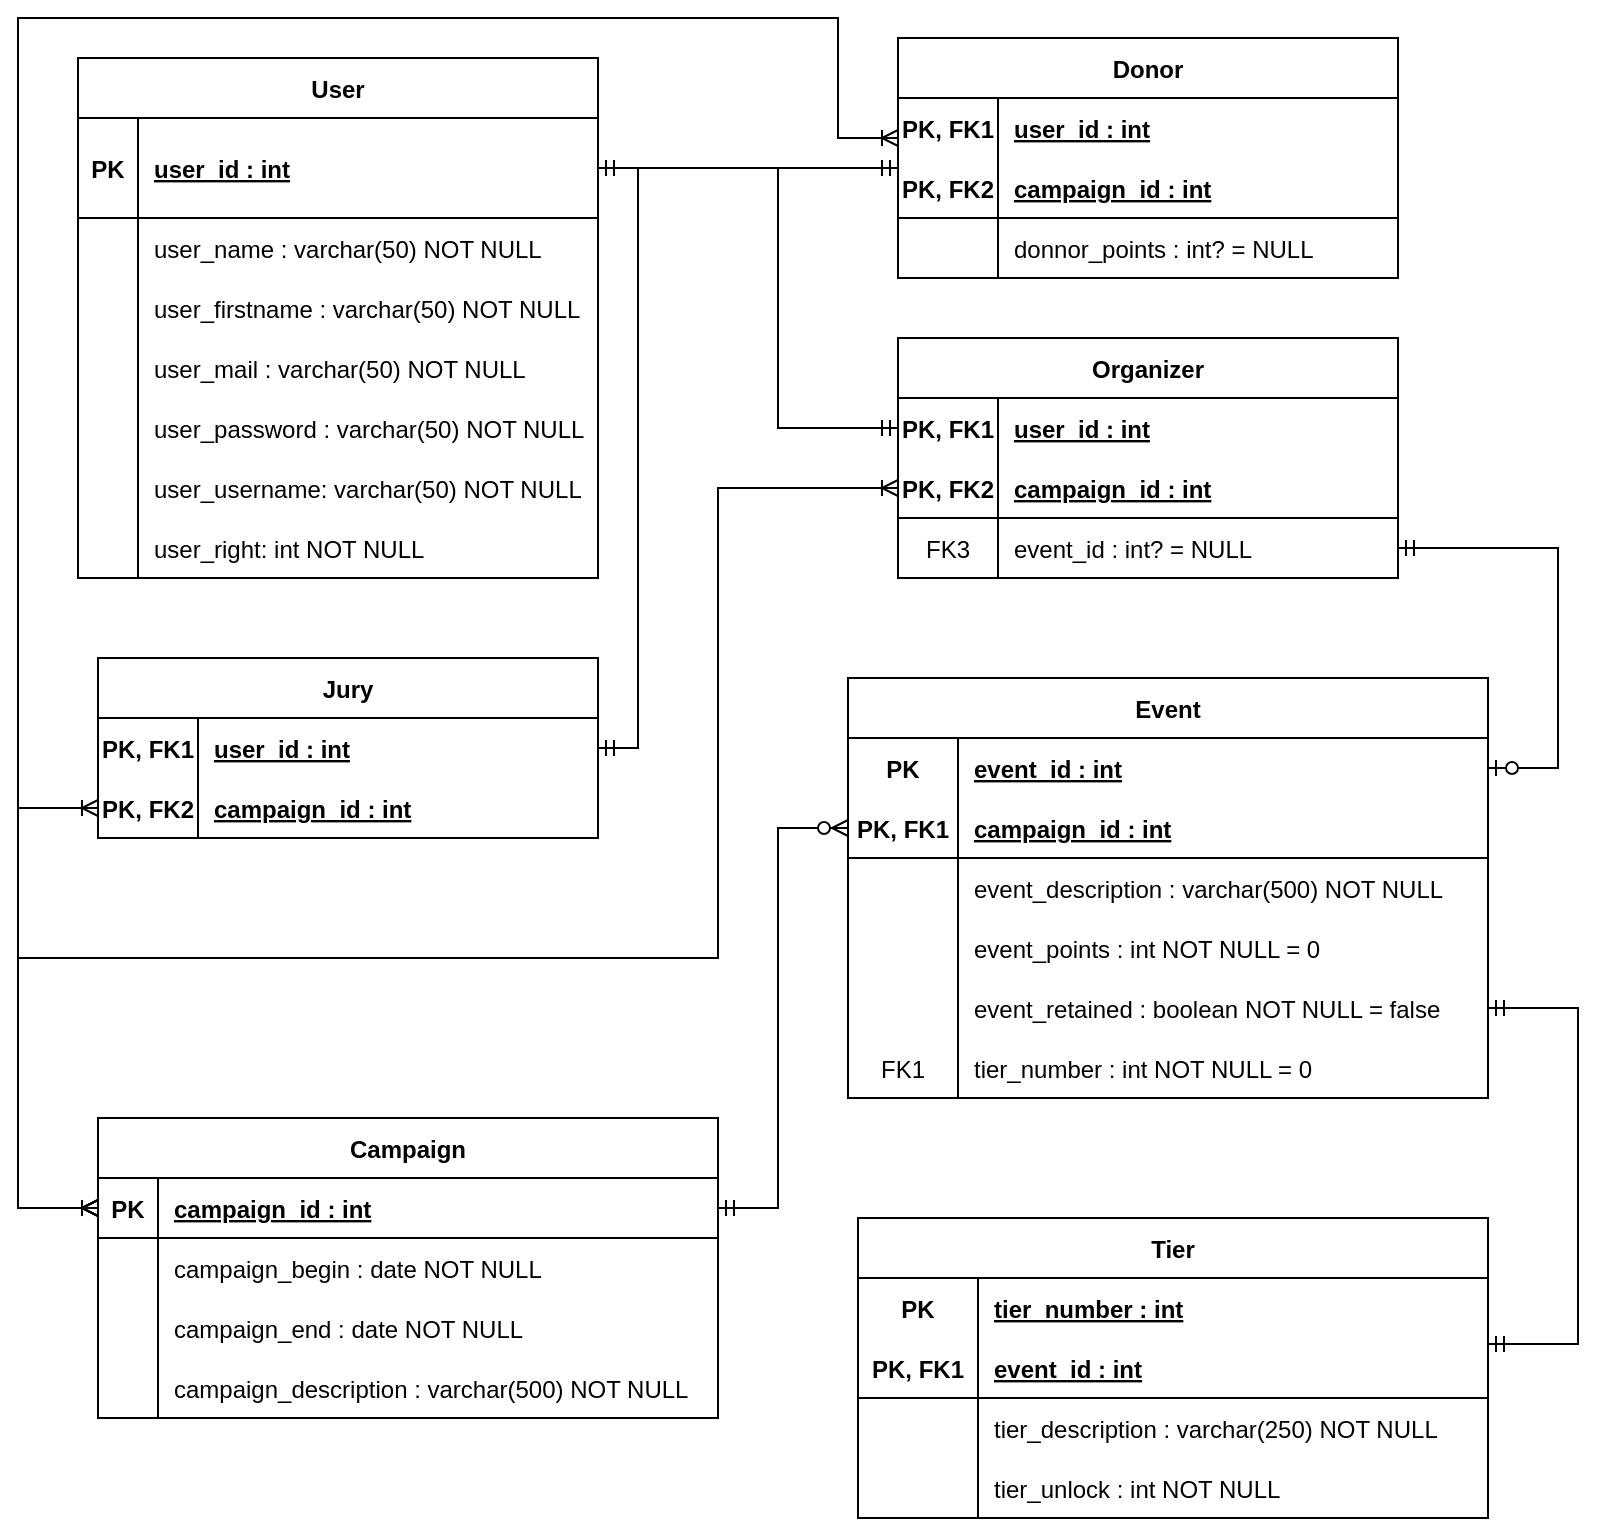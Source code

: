 <mxfile version="16.2.4" type="device"><diagram id="R2lEEEUBdFMjLlhIrx00" name="Page-1"><mxGraphModel dx="1422" dy="762" grid="1" gridSize="10" guides="1" tooltips="1" connect="1" arrows="1" fold="1" page="1" pageScale="1" pageWidth="850" pageHeight="1100" math="0" shadow="0" extFonts="Permanent Marker^https://fonts.googleapis.com/css?family=Permanent+Marker"><root><mxCell id="0"/><mxCell id="1" parent="0"/><mxCell id="C-vyLk0tnHw3VtMMgP7b-13" value="Organizer" style="shape=table;startSize=30;container=1;collapsible=1;childLayout=tableLayout;fixedRows=1;rowLines=0;fontStyle=1;align=center;resizeLast=1;" parent="1" vertex="1"><mxGeometry x="470" y="180" width="250" height="120" as="geometry"/></mxCell><mxCell id="ETSUpOqCoJ2yR5dbF0I--22" value="" style="shape=tableRow;horizontal=0;startSize=0;swimlaneHead=0;swimlaneBody=0;fillColor=none;collapsible=0;dropTarget=0;points=[[0,0.5],[1,0.5]];portConstraint=eastwest;top=0;left=0;right=0;bottom=0;" parent="C-vyLk0tnHw3VtMMgP7b-13" vertex="1"><mxGeometry y="30" width="250" height="30" as="geometry"/></mxCell><mxCell id="ETSUpOqCoJ2yR5dbF0I--23" value="PK, FK1" style="shape=partialRectangle;connectable=0;fillColor=none;top=0;left=0;bottom=0;right=0;fontStyle=1;overflow=hidden;" parent="ETSUpOqCoJ2yR5dbF0I--22" vertex="1"><mxGeometry width="50" height="30" as="geometry"><mxRectangle width="50" height="30" as="alternateBounds"/></mxGeometry></mxCell><mxCell id="ETSUpOqCoJ2yR5dbF0I--24" value="user_id : int" style="shape=partialRectangle;connectable=0;fillColor=none;top=0;left=0;bottom=0;right=0;align=left;spacingLeft=6;fontStyle=5;overflow=hidden;" parent="ETSUpOqCoJ2yR5dbF0I--22" vertex="1"><mxGeometry x="50" width="200" height="30" as="geometry"><mxRectangle width="200" height="30" as="alternateBounds"/></mxGeometry></mxCell><mxCell id="ETSUpOqCoJ2yR5dbF0I--25" value="" style="shape=tableRow;horizontal=0;startSize=0;swimlaneHead=0;swimlaneBody=0;fillColor=none;collapsible=0;dropTarget=0;points=[[0,0.5],[1,0.5]];portConstraint=eastwest;top=0;left=0;right=0;bottom=1;" parent="C-vyLk0tnHw3VtMMgP7b-13" vertex="1"><mxGeometry y="60" width="250" height="30" as="geometry"/></mxCell><mxCell id="ETSUpOqCoJ2yR5dbF0I--26" value="PK, FK2" style="shape=partialRectangle;connectable=0;fillColor=none;top=0;left=0;bottom=0;right=0;fontStyle=1;overflow=hidden;" parent="ETSUpOqCoJ2yR5dbF0I--25" vertex="1"><mxGeometry width="50" height="30" as="geometry"><mxRectangle width="50" height="30" as="alternateBounds"/></mxGeometry></mxCell><mxCell id="ETSUpOqCoJ2yR5dbF0I--27" value="campaign_id : int" style="shape=partialRectangle;connectable=0;fillColor=none;top=0;left=0;bottom=0;right=0;align=left;spacingLeft=6;fontStyle=5;overflow=hidden;" parent="ETSUpOqCoJ2yR5dbF0I--25" vertex="1"><mxGeometry x="50" width="200" height="30" as="geometry"><mxRectangle width="200" height="30" as="alternateBounds"/></mxGeometry></mxCell><mxCell id="C-vyLk0tnHw3VtMMgP7b-17" value="" style="shape=partialRectangle;collapsible=0;dropTarget=0;pointerEvents=0;fillColor=none;points=[[0,0.5],[1,0.5]];portConstraint=eastwest;top=0;left=0;right=0;bottom=0;" parent="C-vyLk0tnHw3VtMMgP7b-13" vertex="1"><mxGeometry y="90" width="250" height="30" as="geometry"/></mxCell><mxCell id="C-vyLk0tnHw3VtMMgP7b-18" value="FK3" style="shape=partialRectangle;overflow=hidden;connectable=0;fillColor=none;top=0;left=0;bottom=0;right=0;" parent="C-vyLk0tnHw3VtMMgP7b-17" vertex="1"><mxGeometry width="50" height="30" as="geometry"><mxRectangle width="50" height="30" as="alternateBounds"/></mxGeometry></mxCell><mxCell id="C-vyLk0tnHw3VtMMgP7b-19" value="event_id : int? = NULL" style="shape=partialRectangle;overflow=hidden;connectable=0;fillColor=none;top=0;left=0;bottom=0;right=0;align=left;spacingLeft=6;" parent="C-vyLk0tnHw3VtMMgP7b-17" vertex="1"><mxGeometry x="50" width="200" height="30" as="geometry"><mxRectangle width="200" height="30" as="alternateBounds"/></mxGeometry></mxCell><mxCell id="C-vyLk0tnHw3VtMMgP7b-23" value="User" style="shape=table;startSize=30;container=1;collapsible=1;childLayout=tableLayout;fixedRows=1;rowLines=0;fontStyle=1;align=center;resizeLast=1;" parent="1" vertex="1"><mxGeometry x="60" y="40" width="260" height="260" as="geometry"/></mxCell><mxCell id="C-vyLk0tnHw3VtMMgP7b-24" value="" style="shape=partialRectangle;collapsible=0;dropTarget=0;pointerEvents=0;fillColor=none;points=[[0,0.5],[1,0.5]];portConstraint=eastwest;top=0;left=0;right=0;bottom=1;" parent="C-vyLk0tnHw3VtMMgP7b-23" vertex="1"><mxGeometry y="30" width="260" height="50" as="geometry"/></mxCell><mxCell id="C-vyLk0tnHw3VtMMgP7b-25" value="PK" style="shape=partialRectangle;overflow=hidden;connectable=0;fillColor=none;top=0;left=0;bottom=0;right=0;fontStyle=1;" parent="C-vyLk0tnHw3VtMMgP7b-24" vertex="1"><mxGeometry width="30" height="50" as="geometry"><mxRectangle width="30" height="50" as="alternateBounds"/></mxGeometry></mxCell><mxCell id="C-vyLk0tnHw3VtMMgP7b-26" value="user_id : int" style="shape=partialRectangle;overflow=hidden;connectable=0;fillColor=none;top=0;left=0;bottom=0;right=0;align=left;spacingLeft=6;fontStyle=5;" parent="C-vyLk0tnHw3VtMMgP7b-24" vertex="1"><mxGeometry x="30" width="230" height="50" as="geometry"><mxRectangle width="230" height="50" as="alternateBounds"/></mxGeometry></mxCell><mxCell id="C-vyLk0tnHw3VtMMgP7b-27" value="" style="shape=partialRectangle;collapsible=0;dropTarget=0;pointerEvents=0;fillColor=none;points=[[0,0.5],[1,0.5]];portConstraint=eastwest;top=0;left=0;right=0;bottom=0;" parent="C-vyLk0tnHw3VtMMgP7b-23" vertex="1"><mxGeometry y="80" width="260" height="30" as="geometry"/></mxCell><mxCell id="C-vyLk0tnHw3VtMMgP7b-28" value="" style="shape=partialRectangle;overflow=hidden;connectable=0;fillColor=none;top=0;left=0;bottom=0;right=0;" parent="C-vyLk0tnHw3VtMMgP7b-27" vertex="1"><mxGeometry width="30" height="30" as="geometry"><mxRectangle width="30" height="30" as="alternateBounds"/></mxGeometry></mxCell><mxCell id="C-vyLk0tnHw3VtMMgP7b-29" value="user_name : varchar(50) NOT NULL" style="shape=partialRectangle;overflow=hidden;connectable=0;fillColor=none;top=0;left=0;bottom=0;right=0;align=left;spacingLeft=6;" parent="C-vyLk0tnHw3VtMMgP7b-27" vertex="1"><mxGeometry x="30" width="230" height="30" as="geometry"><mxRectangle width="230" height="30" as="alternateBounds"/></mxGeometry></mxCell><mxCell id="c4lPWTZuZDiCroG7MYzC-3" value="" style="shape=partialRectangle;collapsible=0;dropTarget=0;pointerEvents=0;fillColor=none;points=[[0,0.5],[1,0.5]];portConstraint=eastwest;top=0;left=0;right=0;bottom=0;" parent="C-vyLk0tnHw3VtMMgP7b-23" vertex="1"><mxGeometry y="110" width="260" height="30" as="geometry"/></mxCell><mxCell id="c4lPWTZuZDiCroG7MYzC-4" value="" style="shape=partialRectangle;overflow=hidden;connectable=0;fillColor=none;top=0;left=0;bottom=0;right=0;" parent="c4lPWTZuZDiCroG7MYzC-3" vertex="1"><mxGeometry width="30" height="30" as="geometry"><mxRectangle width="30" height="30" as="alternateBounds"/></mxGeometry></mxCell><mxCell id="c4lPWTZuZDiCroG7MYzC-5" value="user_firstname : varchar(50) NOT NULL" style="shape=partialRectangle;overflow=hidden;connectable=0;fillColor=none;top=0;left=0;bottom=0;right=0;align=left;spacingLeft=6;" parent="c4lPWTZuZDiCroG7MYzC-3" vertex="1"><mxGeometry x="30" width="230" height="30" as="geometry"><mxRectangle width="230" height="30" as="alternateBounds"/></mxGeometry></mxCell><mxCell id="c4lPWTZuZDiCroG7MYzC-6" value="" style="shape=partialRectangle;collapsible=0;dropTarget=0;pointerEvents=0;fillColor=none;points=[[0,0.5],[1,0.5]];portConstraint=eastwest;top=0;left=0;right=0;bottom=0;" parent="C-vyLk0tnHw3VtMMgP7b-23" vertex="1"><mxGeometry y="140" width="260" height="30" as="geometry"/></mxCell><mxCell id="c4lPWTZuZDiCroG7MYzC-7" value="" style="shape=partialRectangle;overflow=hidden;connectable=0;fillColor=none;top=0;left=0;bottom=0;right=0;" parent="c4lPWTZuZDiCroG7MYzC-6" vertex="1"><mxGeometry width="30" height="30" as="geometry"><mxRectangle width="30" height="30" as="alternateBounds"/></mxGeometry></mxCell><mxCell id="c4lPWTZuZDiCroG7MYzC-8" value="user_mail : varchar(50) NOT NULL" style="shape=partialRectangle;overflow=hidden;connectable=0;fillColor=none;top=0;left=0;bottom=0;right=0;align=left;spacingLeft=6;" parent="c4lPWTZuZDiCroG7MYzC-6" vertex="1"><mxGeometry x="30" width="230" height="30" as="geometry"><mxRectangle width="230" height="30" as="alternateBounds"/></mxGeometry></mxCell><mxCell id="c4lPWTZuZDiCroG7MYzC-9" value="" style="shape=partialRectangle;collapsible=0;dropTarget=0;pointerEvents=0;fillColor=none;points=[[0,0.5],[1,0.5]];portConstraint=eastwest;top=0;left=0;right=0;bottom=0;" parent="C-vyLk0tnHw3VtMMgP7b-23" vertex="1"><mxGeometry y="170" width="260" height="30" as="geometry"/></mxCell><mxCell id="c4lPWTZuZDiCroG7MYzC-10" value="" style="shape=partialRectangle;overflow=hidden;connectable=0;fillColor=none;top=0;left=0;bottom=0;right=0;" parent="c4lPWTZuZDiCroG7MYzC-9" vertex="1"><mxGeometry width="30" height="30" as="geometry"><mxRectangle width="30" height="30" as="alternateBounds"/></mxGeometry></mxCell><mxCell id="c4lPWTZuZDiCroG7MYzC-11" value="user_password : varchar(50) NOT NULL" style="shape=partialRectangle;overflow=hidden;connectable=0;fillColor=none;top=0;left=0;bottom=0;right=0;align=left;spacingLeft=6;" parent="c4lPWTZuZDiCroG7MYzC-9" vertex="1"><mxGeometry x="30" width="230" height="30" as="geometry"><mxRectangle width="230" height="30" as="alternateBounds"/></mxGeometry></mxCell><mxCell id="VeckU8KcrGD2ycn16cfy-1" value="" style="shape=partialRectangle;collapsible=0;dropTarget=0;pointerEvents=0;fillColor=none;points=[[0,0.5],[1,0.5]];portConstraint=eastwest;top=0;left=0;right=0;bottom=0;" vertex="1" parent="C-vyLk0tnHw3VtMMgP7b-23"><mxGeometry y="200" width="260" height="30" as="geometry"/></mxCell><mxCell id="VeckU8KcrGD2ycn16cfy-2" value="" style="shape=partialRectangle;overflow=hidden;connectable=0;fillColor=none;top=0;left=0;bottom=0;right=0;" vertex="1" parent="VeckU8KcrGD2ycn16cfy-1"><mxGeometry width="30" height="30" as="geometry"><mxRectangle width="30" height="30" as="alternateBounds"/></mxGeometry></mxCell><mxCell id="VeckU8KcrGD2ycn16cfy-3" value="user_username: varchar(50) NOT NULL" style="shape=partialRectangle;overflow=hidden;connectable=0;fillColor=none;top=0;left=0;bottom=0;right=0;align=left;spacingLeft=6;" vertex="1" parent="VeckU8KcrGD2ycn16cfy-1"><mxGeometry x="30" width="230" height="30" as="geometry"><mxRectangle width="230" height="30" as="alternateBounds"/></mxGeometry></mxCell><mxCell id="VeckU8KcrGD2ycn16cfy-4" value="" style="shape=partialRectangle;collapsible=0;dropTarget=0;pointerEvents=0;fillColor=none;points=[[0,0.5],[1,0.5]];portConstraint=eastwest;top=0;left=0;right=0;bottom=0;" vertex="1" parent="C-vyLk0tnHw3VtMMgP7b-23"><mxGeometry y="230" width="260" height="30" as="geometry"/></mxCell><mxCell id="VeckU8KcrGD2ycn16cfy-5" value="" style="shape=partialRectangle;overflow=hidden;connectable=0;fillColor=none;top=0;left=0;bottom=0;right=0;" vertex="1" parent="VeckU8KcrGD2ycn16cfy-4"><mxGeometry width="30" height="30" as="geometry"><mxRectangle width="30" height="30" as="alternateBounds"/></mxGeometry></mxCell><mxCell id="VeckU8KcrGD2ycn16cfy-6" value="user_right: int NOT NULL" style="shape=partialRectangle;overflow=hidden;connectable=0;fillColor=none;top=0;left=0;bottom=0;right=0;align=left;spacingLeft=6;" vertex="1" parent="VeckU8KcrGD2ycn16cfy-4"><mxGeometry x="30" width="230" height="30" as="geometry"><mxRectangle width="230" height="30" as="alternateBounds"/></mxGeometry></mxCell><mxCell id="c4lPWTZuZDiCroG7MYzC-22" value="" style="edgeStyle=orthogonalEdgeStyle;fontSize=12;html=1;endArrow=ERmandOne;startArrow=ERmandOne;rounded=0;exitX=1;exitY=0.5;exitDx=0;exitDy=0;" parent="1" source="C-vyLk0tnHw3VtMMgP7b-24" target="ETSUpOqCoJ2yR5dbF0I--22" edge="1"><mxGeometry width="100" height="100" relative="1" as="geometry"><mxPoint x="360" y="95" as="sourcePoint"/><mxPoint x="470" y="285" as="targetPoint"/><Array as="points"><mxPoint x="410" y="95"/><mxPoint x="410" y="225"/></Array></mxGeometry></mxCell><mxCell id="c4lPWTZuZDiCroG7MYzC-37" value="" style="edgeStyle=orthogonalEdgeStyle;fontSize=12;html=1;endArrow=ERzeroToOne;startArrow=ERmandOne;rounded=0;entryX=1;entryY=0.5;entryDx=0;entryDy=0;exitX=1;exitY=0.5;exitDx=0;exitDy=0;" parent="1" source="C-vyLk0tnHw3VtMMgP7b-17" target="c4lPWTZuZDiCroG7MYzC-169" edge="1"><mxGeometry width="100" height="100" relative="1" as="geometry"><mxPoint x="720" y="260" as="sourcePoint"/><mxPoint x="765" y="435" as="targetPoint"/><Array as="points"><mxPoint x="800" y="285"/><mxPoint x="800" y="395"/></Array></mxGeometry></mxCell><mxCell id="c4lPWTZuZDiCroG7MYzC-38" value="Jury" style="shape=table;startSize=30;container=1;collapsible=1;childLayout=tableLayout;fixedRows=1;rowLines=0;fontStyle=1;align=center;resizeLast=1;" parent="1" vertex="1"><mxGeometry x="70" y="340" width="250" height="90" as="geometry"/></mxCell><mxCell id="ETSUpOqCoJ2yR5dbF0I--2" value="" style="shape=tableRow;horizontal=0;startSize=0;swimlaneHead=0;swimlaneBody=0;fillColor=none;collapsible=0;dropTarget=0;points=[[0,0.5],[1,0.5]];portConstraint=eastwest;top=0;left=0;right=0;bottom=0;" parent="c4lPWTZuZDiCroG7MYzC-38" vertex="1"><mxGeometry y="30" width="250" height="30" as="geometry"/></mxCell><mxCell id="ETSUpOqCoJ2yR5dbF0I--3" value="PK, FK1" style="shape=partialRectangle;connectable=0;fillColor=none;top=0;left=0;bottom=0;right=0;fontStyle=1;overflow=hidden;" parent="ETSUpOqCoJ2yR5dbF0I--2" vertex="1"><mxGeometry width="50" height="30" as="geometry"><mxRectangle width="50" height="30" as="alternateBounds"/></mxGeometry></mxCell><mxCell id="ETSUpOqCoJ2yR5dbF0I--4" value="user_id : int" style="shape=partialRectangle;connectable=0;fillColor=none;top=0;left=0;bottom=0;right=0;align=left;spacingLeft=6;fontStyle=5;overflow=hidden;" parent="ETSUpOqCoJ2yR5dbF0I--2" vertex="1"><mxGeometry x="50" width="200" height="30" as="geometry"><mxRectangle width="200" height="30" as="alternateBounds"/></mxGeometry></mxCell><mxCell id="ETSUpOqCoJ2yR5dbF0I--5" value="" style="shape=tableRow;horizontal=0;startSize=0;swimlaneHead=0;swimlaneBody=0;fillColor=none;collapsible=0;dropTarget=0;points=[[0,0.5],[1,0.5]];portConstraint=eastwest;top=0;left=0;right=0;bottom=1;" parent="c4lPWTZuZDiCroG7MYzC-38" vertex="1"><mxGeometry y="60" width="250" height="30" as="geometry"/></mxCell><mxCell id="ETSUpOqCoJ2yR5dbF0I--6" value="PK, FK2" style="shape=partialRectangle;connectable=0;fillColor=none;top=0;left=0;bottom=0;right=0;fontStyle=1;overflow=hidden;" parent="ETSUpOqCoJ2yR5dbF0I--5" vertex="1"><mxGeometry width="50" height="30" as="geometry"><mxRectangle width="50" height="30" as="alternateBounds"/></mxGeometry></mxCell><mxCell id="ETSUpOqCoJ2yR5dbF0I--7" value="campaign_id : int" style="shape=partialRectangle;connectable=0;fillColor=none;top=0;left=0;bottom=0;right=0;align=left;spacingLeft=6;fontStyle=5;overflow=hidden;" parent="ETSUpOqCoJ2yR5dbF0I--5" vertex="1"><mxGeometry x="50" width="200" height="30" as="geometry"><mxRectangle width="200" height="30" as="alternateBounds"/></mxGeometry></mxCell><mxCell id="c4lPWTZuZDiCroG7MYzC-45" value="" style="edgeStyle=orthogonalEdgeStyle;fontSize=12;html=1;endArrow=ERmandOne;startArrow=ERmandOne;rounded=0;entryX=1;entryY=0.5;entryDx=0;entryDy=0;exitX=1;exitY=0.5;exitDx=0;exitDy=0;" parent="1" source="ETSUpOqCoJ2yR5dbF0I--2" target="C-vyLk0tnHw3VtMMgP7b-24" edge="1"><mxGeometry width="100" height="100" relative="1" as="geometry"><mxPoint x="320" y="445" as="sourcePoint"/><mxPoint x="340" y="140" as="targetPoint"/><Array as="points"><mxPoint x="340" y="385"/><mxPoint x="340" y="95"/></Array></mxGeometry></mxCell><mxCell id="c4lPWTZuZDiCroG7MYzC-46" value="Campaign" style="shape=table;startSize=30;container=1;collapsible=1;childLayout=tableLayout;fixedRows=1;rowLines=0;fontStyle=1;align=center;resizeLast=1;" parent="1" vertex="1"><mxGeometry x="70" y="570" width="310" height="150" as="geometry"/></mxCell><mxCell id="c4lPWTZuZDiCroG7MYzC-47" value="" style="shape=partialRectangle;collapsible=0;dropTarget=0;pointerEvents=0;fillColor=none;top=0;left=0;bottom=1;right=0;points=[[0,0.5],[1,0.5]];portConstraint=eastwest;" parent="c4lPWTZuZDiCroG7MYzC-46" vertex="1"><mxGeometry y="30" width="310" height="30" as="geometry"/></mxCell><mxCell id="c4lPWTZuZDiCroG7MYzC-48" value="PK" style="shape=partialRectangle;connectable=0;fillColor=none;top=0;left=0;bottom=0;right=0;fontStyle=1;overflow=hidden;" parent="c4lPWTZuZDiCroG7MYzC-47" vertex="1"><mxGeometry width="30" height="30" as="geometry"><mxRectangle width="30" height="30" as="alternateBounds"/></mxGeometry></mxCell><mxCell id="c4lPWTZuZDiCroG7MYzC-49" value="campaign_id : int" style="shape=partialRectangle;connectable=0;fillColor=none;top=0;left=0;bottom=0;right=0;align=left;spacingLeft=6;fontStyle=5;overflow=hidden;" parent="c4lPWTZuZDiCroG7MYzC-47" vertex="1"><mxGeometry x="30" width="280" height="30" as="geometry"><mxRectangle width="280" height="30" as="alternateBounds"/></mxGeometry></mxCell><mxCell id="c4lPWTZuZDiCroG7MYzC-50" value="" style="shape=partialRectangle;collapsible=0;dropTarget=0;pointerEvents=0;fillColor=none;top=0;left=0;bottom=0;right=0;points=[[0,0.5],[1,0.5]];portConstraint=eastwest;" parent="c4lPWTZuZDiCroG7MYzC-46" vertex="1"><mxGeometry y="60" width="310" height="30" as="geometry"/></mxCell><mxCell id="c4lPWTZuZDiCroG7MYzC-51" value="" style="shape=partialRectangle;connectable=0;fillColor=none;top=0;left=0;bottom=0;right=0;editable=1;overflow=hidden;" parent="c4lPWTZuZDiCroG7MYzC-50" vertex="1"><mxGeometry width="30" height="30" as="geometry"><mxRectangle width="30" height="30" as="alternateBounds"/></mxGeometry></mxCell><mxCell id="c4lPWTZuZDiCroG7MYzC-52" value="campaign_begin : date NOT NULL" style="shape=partialRectangle;connectable=0;fillColor=none;top=0;left=0;bottom=0;right=0;align=left;spacingLeft=6;overflow=hidden;" parent="c4lPWTZuZDiCroG7MYzC-50" vertex="1"><mxGeometry x="30" width="280" height="30" as="geometry"><mxRectangle width="280" height="30" as="alternateBounds"/></mxGeometry></mxCell><mxCell id="c4lPWTZuZDiCroG7MYzC-53" value="" style="shape=partialRectangle;collapsible=0;dropTarget=0;pointerEvents=0;fillColor=none;top=0;left=0;bottom=0;right=0;points=[[0,0.5],[1,0.5]];portConstraint=eastwest;" parent="c4lPWTZuZDiCroG7MYzC-46" vertex="1"><mxGeometry y="90" width="310" height="30" as="geometry"/></mxCell><mxCell id="c4lPWTZuZDiCroG7MYzC-54" value="" style="shape=partialRectangle;connectable=0;fillColor=none;top=0;left=0;bottom=0;right=0;editable=1;overflow=hidden;" parent="c4lPWTZuZDiCroG7MYzC-53" vertex="1"><mxGeometry width="30" height="30" as="geometry"><mxRectangle width="30" height="30" as="alternateBounds"/></mxGeometry></mxCell><mxCell id="c4lPWTZuZDiCroG7MYzC-55" value="campaign_end : date NOT NULL" style="shape=partialRectangle;connectable=0;fillColor=none;top=0;left=0;bottom=0;right=0;align=left;spacingLeft=6;overflow=hidden;" parent="c4lPWTZuZDiCroG7MYzC-53" vertex="1"><mxGeometry x="30" width="280" height="30" as="geometry"><mxRectangle width="280" height="30" as="alternateBounds"/></mxGeometry></mxCell><mxCell id="VeckU8KcrGD2ycn16cfy-7" value="" style="shape=partialRectangle;collapsible=0;dropTarget=0;pointerEvents=0;fillColor=none;top=0;left=0;bottom=0;right=0;points=[[0,0.5],[1,0.5]];portConstraint=eastwest;" vertex="1" parent="c4lPWTZuZDiCroG7MYzC-46"><mxGeometry y="120" width="310" height="30" as="geometry"/></mxCell><mxCell id="VeckU8KcrGD2ycn16cfy-8" value="" style="shape=partialRectangle;connectable=0;fillColor=none;top=0;left=0;bottom=0;right=0;editable=1;overflow=hidden;" vertex="1" parent="VeckU8KcrGD2ycn16cfy-7"><mxGeometry width="30" height="30" as="geometry"><mxRectangle width="30" height="30" as="alternateBounds"/></mxGeometry></mxCell><mxCell id="VeckU8KcrGD2ycn16cfy-9" value="campaign_description : varchar(500) NOT NULL" style="shape=partialRectangle;connectable=0;fillColor=none;top=0;left=0;bottom=0;right=0;align=left;spacingLeft=6;overflow=hidden;" vertex="1" parent="VeckU8KcrGD2ycn16cfy-7"><mxGeometry x="30" width="280" height="30" as="geometry"><mxRectangle width="280" height="30" as="alternateBounds"/></mxGeometry></mxCell><mxCell id="c4lPWTZuZDiCroG7MYzC-61" value="" style="edgeStyle=orthogonalEdgeStyle;fontSize=12;html=1;endArrow=ERoneToMany;startArrow=ERoneToMany;rounded=0;entryX=0;entryY=0.5;entryDx=0;entryDy=0;exitX=0;exitY=0.5;exitDx=0;exitDy=0;" parent="1" target="ETSUpOqCoJ2yR5dbF0I--5" edge="1" source="c4lPWTZuZDiCroG7MYzC-47"><mxGeometry width="100" height="100" relative="1" as="geometry"><mxPoint x="70" y="610" as="sourcePoint"/><mxPoint x="70" y="445" as="targetPoint"/><Array as="points"><mxPoint x="30" y="615"/><mxPoint x="30" y="415"/></Array></mxGeometry></mxCell><mxCell id="c4lPWTZuZDiCroG7MYzC-62" value="Donor" style="shape=table;startSize=30;container=1;collapsible=1;childLayout=tableLayout;fixedRows=1;rowLines=0;fontStyle=1;align=center;resizeLast=1;" parent="1" vertex="1"><mxGeometry x="470" y="30" width="250" height="120" as="geometry"/></mxCell><mxCell id="8Im2f9HhfKlhfus6qhoM-2" value="" style="shape=tableRow;horizontal=0;startSize=0;swimlaneHead=0;swimlaneBody=0;fillColor=none;collapsible=0;dropTarget=0;points=[[0,0.5],[1,0.5]];portConstraint=eastwest;top=0;left=0;right=0;bottom=0;" parent="c4lPWTZuZDiCroG7MYzC-62" vertex="1"><mxGeometry y="30" width="250" height="30" as="geometry"/></mxCell><mxCell id="8Im2f9HhfKlhfus6qhoM-3" value="PK, FK1" style="shape=partialRectangle;connectable=0;fillColor=none;top=0;left=0;bottom=0;right=0;fontStyle=1;overflow=hidden;" parent="8Im2f9HhfKlhfus6qhoM-2" vertex="1"><mxGeometry width="50" height="30" as="geometry"><mxRectangle width="50" height="30" as="alternateBounds"/></mxGeometry></mxCell><mxCell id="8Im2f9HhfKlhfus6qhoM-4" value="user_id : int" style="shape=partialRectangle;connectable=0;fillColor=none;top=0;left=0;bottom=0;right=0;align=left;spacingLeft=6;fontStyle=5;overflow=hidden;" parent="8Im2f9HhfKlhfus6qhoM-2" vertex="1"><mxGeometry x="50" width="200" height="30" as="geometry"><mxRectangle width="200" height="30" as="alternateBounds"/></mxGeometry></mxCell><mxCell id="8Im2f9HhfKlhfus6qhoM-5" value="" style="shape=tableRow;horizontal=0;startSize=0;swimlaneHead=0;swimlaneBody=0;fillColor=none;collapsible=0;dropTarget=0;points=[[0,0.5],[1,0.5]];portConstraint=eastwest;top=0;left=0;right=0;bottom=1;" parent="c4lPWTZuZDiCroG7MYzC-62" vertex="1"><mxGeometry y="60" width="250" height="30" as="geometry"/></mxCell><mxCell id="8Im2f9HhfKlhfus6qhoM-6" value="PK, FK2" style="shape=partialRectangle;connectable=0;fillColor=none;top=0;left=0;bottom=0;right=0;fontStyle=1;overflow=hidden;" parent="8Im2f9HhfKlhfus6qhoM-5" vertex="1"><mxGeometry width="50" height="30" as="geometry"><mxRectangle width="50" height="30" as="alternateBounds"/></mxGeometry></mxCell><mxCell id="8Im2f9HhfKlhfus6qhoM-7" value="campaign_id : int" style="shape=partialRectangle;connectable=0;fillColor=none;top=0;left=0;bottom=0;right=0;align=left;spacingLeft=6;fontStyle=5;overflow=hidden;" parent="8Im2f9HhfKlhfus6qhoM-5" vertex="1"><mxGeometry x="50" width="200" height="30" as="geometry"><mxRectangle width="200" height="30" as="alternateBounds"/></mxGeometry></mxCell><mxCell id="c4lPWTZuZDiCroG7MYzC-66" value="" style="shape=partialRectangle;collapsible=0;dropTarget=0;pointerEvents=0;fillColor=none;points=[[0,0.5],[1,0.5]];portConstraint=eastwest;top=0;left=0;right=0;bottom=0;" parent="c4lPWTZuZDiCroG7MYzC-62" vertex="1"><mxGeometry y="90" width="250" height="30" as="geometry"/></mxCell><mxCell id="c4lPWTZuZDiCroG7MYzC-67" value="" style="shape=partialRectangle;overflow=hidden;connectable=0;fillColor=none;top=0;left=0;bottom=0;right=0;" parent="c4lPWTZuZDiCroG7MYzC-66" vertex="1"><mxGeometry width="50" height="30" as="geometry"><mxRectangle width="50" height="30" as="alternateBounds"/></mxGeometry></mxCell><mxCell id="c4lPWTZuZDiCroG7MYzC-68" value="donnor_points : int? = NULL" style="shape=partialRectangle;overflow=hidden;connectable=0;fillColor=none;top=0;left=0;bottom=0;right=0;align=left;spacingLeft=6;" parent="c4lPWTZuZDiCroG7MYzC-66" vertex="1"><mxGeometry x="50" width="200" height="30" as="geometry"><mxRectangle width="200" height="30" as="alternateBounds"/></mxGeometry></mxCell><mxCell id="c4lPWTZuZDiCroG7MYzC-69" value="" style="fontSize=12;html=1;endArrow=ERmandOne;startArrow=ERmandOne;rounded=0;edgeStyle=orthogonalEdgeStyle;" parent="1" edge="1"><mxGeometry width="100" height="100" relative="1" as="geometry"><mxPoint x="470" y="95" as="sourcePoint"/><mxPoint x="320" y="95" as="targetPoint"/><Array as="points"><mxPoint x="470" y="95"/></Array></mxGeometry></mxCell><mxCell id="c4lPWTZuZDiCroG7MYzC-85" value="Event" style="shape=table;startSize=30;container=1;collapsible=1;childLayout=tableLayout;fixedRows=1;rowLines=0;fontStyle=1;align=center;resizeLast=1;" parent="1" vertex="1"><mxGeometry x="445" y="350" width="320" height="210" as="geometry"/></mxCell><mxCell id="c4lPWTZuZDiCroG7MYzC-169" value="" style="shape=partialRectangle;collapsible=0;dropTarget=0;pointerEvents=0;fillColor=none;top=0;left=0;bottom=0;right=0;points=[[0,0.5],[1,0.5]];portConstraint=eastwest;" parent="c4lPWTZuZDiCroG7MYzC-85" vertex="1"><mxGeometry y="30" width="320" height="30" as="geometry"/></mxCell><mxCell id="c4lPWTZuZDiCroG7MYzC-170" value="PK" style="shape=partialRectangle;connectable=0;fillColor=none;top=0;left=0;bottom=0;right=0;fontStyle=1;overflow=hidden;" parent="c4lPWTZuZDiCroG7MYzC-169" vertex="1"><mxGeometry width="55" height="30" as="geometry"><mxRectangle width="55" height="30" as="alternateBounds"/></mxGeometry></mxCell><mxCell id="c4lPWTZuZDiCroG7MYzC-171" value="event_id : int" style="shape=partialRectangle;connectable=0;fillColor=none;top=0;left=0;bottom=0;right=0;align=left;spacingLeft=6;fontStyle=5;overflow=hidden;" parent="c4lPWTZuZDiCroG7MYzC-169" vertex="1"><mxGeometry x="55" width="265" height="30" as="geometry"><mxRectangle width="265" height="30" as="alternateBounds"/></mxGeometry></mxCell><mxCell id="c4lPWTZuZDiCroG7MYzC-172" value="" style="shape=partialRectangle;collapsible=0;dropTarget=0;pointerEvents=0;fillColor=none;top=0;left=0;bottom=1;right=0;points=[[0,0.5],[1,0.5]];portConstraint=eastwest;" parent="c4lPWTZuZDiCroG7MYzC-85" vertex="1"><mxGeometry y="60" width="320" height="30" as="geometry"/></mxCell><mxCell id="c4lPWTZuZDiCroG7MYzC-173" value="PK, FK1" style="shape=partialRectangle;connectable=0;fillColor=none;top=0;left=0;bottom=0;right=0;fontStyle=1;overflow=hidden;" parent="c4lPWTZuZDiCroG7MYzC-172" vertex="1"><mxGeometry width="55" height="30" as="geometry"><mxRectangle width="55" height="30" as="alternateBounds"/></mxGeometry></mxCell><mxCell id="c4lPWTZuZDiCroG7MYzC-174" value="campaign_id : int" style="shape=partialRectangle;connectable=0;fillColor=none;top=0;left=0;bottom=0;right=0;align=left;spacingLeft=6;fontStyle=5;overflow=hidden;" parent="c4lPWTZuZDiCroG7MYzC-172" vertex="1"><mxGeometry x="55" width="265" height="30" as="geometry"><mxRectangle width="265" height="30" as="alternateBounds"/></mxGeometry></mxCell><mxCell id="c4lPWTZuZDiCroG7MYzC-92" value="" style="shape=partialRectangle;collapsible=0;dropTarget=0;pointerEvents=0;fillColor=none;top=0;left=0;bottom=0;right=0;points=[[0,0.5],[1,0.5]];portConstraint=eastwest;" parent="c4lPWTZuZDiCroG7MYzC-85" vertex="1"><mxGeometry y="90" width="320" height="30" as="geometry"/></mxCell><mxCell id="c4lPWTZuZDiCroG7MYzC-93" value="" style="shape=partialRectangle;connectable=0;fillColor=none;top=0;left=0;bottom=0;right=0;editable=1;overflow=hidden;" parent="c4lPWTZuZDiCroG7MYzC-92" vertex="1"><mxGeometry width="55" height="30" as="geometry"><mxRectangle width="55" height="30" as="alternateBounds"/></mxGeometry></mxCell><mxCell id="c4lPWTZuZDiCroG7MYzC-94" value="event_description : varchar(500) NOT NULL" style="shape=partialRectangle;connectable=0;fillColor=none;top=0;left=0;bottom=0;right=0;align=left;spacingLeft=6;overflow=hidden;" parent="c4lPWTZuZDiCroG7MYzC-92" vertex="1"><mxGeometry x="55" width="265" height="30" as="geometry"><mxRectangle width="265" height="30" as="alternateBounds"/></mxGeometry></mxCell><mxCell id="c4lPWTZuZDiCroG7MYzC-95" value="" style="shape=partialRectangle;collapsible=0;dropTarget=0;pointerEvents=0;fillColor=none;top=0;left=0;bottom=0;right=0;points=[[0,0.5],[1,0.5]];portConstraint=eastwest;" parent="c4lPWTZuZDiCroG7MYzC-85" vertex="1"><mxGeometry y="120" width="320" height="30" as="geometry"/></mxCell><mxCell id="c4lPWTZuZDiCroG7MYzC-96" value="" style="shape=partialRectangle;connectable=0;fillColor=none;top=0;left=0;bottom=0;right=0;editable=1;overflow=hidden;" parent="c4lPWTZuZDiCroG7MYzC-95" vertex="1"><mxGeometry width="55" height="30" as="geometry"><mxRectangle width="55" height="30" as="alternateBounds"/></mxGeometry></mxCell><mxCell id="c4lPWTZuZDiCroG7MYzC-97" value="event_points : int NOT NULL = 0" style="shape=partialRectangle;connectable=0;fillColor=none;top=0;left=0;bottom=0;right=0;align=left;spacingLeft=6;overflow=hidden;" parent="c4lPWTZuZDiCroG7MYzC-95" vertex="1"><mxGeometry x="55" width="265" height="30" as="geometry"><mxRectangle width="265" height="30" as="alternateBounds"/></mxGeometry></mxCell><mxCell id="c4lPWTZuZDiCroG7MYzC-153" value="" style="shape=partialRectangle;collapsible=0;dropTarget=0;pointerEvents=0;fillColor=none;top=0;left=0;bottom=0;right=0;points=[[0,0.5],[1,0.5]];portConstraint=eastwest;" parent="c4lPWTZuZDiCroG7MYzC-85" vertex="1"><mxGeometry y="150" width="320" height="30" as="geometry"/></mxCell><mxCell id="c4lPWTZuZDiCroG7MYzC-154" value="" style="shape=partialRectangle;connectable=0;fillColor=none;top=0;left=0;bottom=0;right=0;editable=1;overflow=hidden;" parent="c4lPWTZuZDiCroG7MYzC-153" vertex="1"><mxGeometry width="55" height="30" as="geometry"><mxRectangle width="55" height="30" as="alternateBounds"/></mxGeometry></mxCell><mxCell id="c4lPWTZuZDiCroG7MYzC-155" value="event_retained : boolean NOT NULL = false" style="shape=partialRectangle;connectable=0;fillColor=none;top=0;left=0;bottom=0;right=0;align=left;spacingLeft=6;overflow=hidden;" parent="c4lPWTZuZDiCroG7MYzC-153" vertex="1"><mxGeometry x="55" width="265" height="30" as="geometry"><mxRectangle width="265" height="30" as="alternateBounds"/></mxGeometry></mxCell><mxCell id="c4lPWTZuZDiCroG7MYzC-234" value="" style="shape=partialRectangle;collapsible=0;dropTarget=0;pointerEvents=0;fillColor=none;top=0;left=0;bottom=0;right=0;points=[[0,0.5],[1,0.5]];portConstraint=eastwest;" parent="c4lPWTZuZDiCroG7MYzC-85" vertex="1"><mxGeometry y="180" width="320" height="30" as="geometry"/></mxCell><mxCell id="c4lPWTZuZDiCroG7MYzC-235" value="FK1" style="shape=partialRectangle;connectable=0;fillColor=none;top=0;left=0;bottom=0;right=0;editable=1;overflow=hidden;" parent="c4lPWTZuZDiCroG7MYzC-234" vertex="1"><mxGeometry width="55" height="30" as="geometry"><mxRectangle width="55" height="30" as="alternateBounds"/></mxGeometry></mxCell><mxCell id="c4lPWTZuZDiCroG7MYzC-236" value="tier_number : int NOT NULL = 0" style="shape=partialRectangle;connectable=0;fillColor=none;top=0;left=0;bottom=0;right=0;align=left;spacingLeft=6;overflow=hidden;" parent="c4lPWTZuZDiCroG7MYzC-234" vertex="1"><mxGeometry x="55" width="265" height="30" as="geometry"><mxRectangle width="265" height="30" as="alternateBounds"/></mxGeometry></mxCell><mxCell id="c4lPWTZuZDiCroG7MYzC-125" value="Tier" style="shape=table;startSize=30;container=1;collapsible=1;childLayout=tableLayout;fixedRows=1;rowLines=0;fontStyle=1;align=center;resizeLast=1;" parent="1" vertex="1"><mxGeometry x="450" y="620" width="315" height="150" as="geometry"/></mxCell><mxCell id="c4lPWTZuZDiCroG7MYzC-126" value="" style="shape=partialRectangle;collapsible=0;dropTarget=0;pointerEvents=0;fillColor=none;top=0;left=0;bottom=0;right=0;points=[[0,0.5],[1,0.5]];portConstraint=eastwest;" parent="c4lPWTZuZDiCroG7MYzC-125" vertex="1"><mxGeometry y="30" width="315" height="30" as="geometry"/></mxCell><mxCell id="c4lPWTZuZDiCroG7MYzC-127" value="PK" style="shape=partialRectangle;connectable=0;fillColor=none;top=0;left=0;bottom=0;right=0;fontStyle=1;overflow=hidden;" parent="c4lPWTZuZDiCroG7MYzC-126" vertex="1"><mxGeometry width="60" height="30" as="geometry"><mxRectangle width="60" height="30" as="alternateBounds"/></mxGeometry></mxCell><mxCell id="c4lPWTZuZDiCroG7MYzC-128" value="tier_number : int" style="shape=partialRectangle;connectable=0;fillColor=none;top=0;left=0;bottom=0;right=0;align=left;spacingLeft=6;fontStyle=5;overflow=hidden;" parent="c4lPWTZuZDiCroG7MYzC-126" vertex="1"><mxGeometry x="60" width="255" height="30" as="geometry"><mxRectangle width="255" height="30" as="alternateBounds"/></mxGeometry></mxCell><mxCell id="c4lPWTZuZDiCroG7MYzC-129" value="" style="shape=partialRectangle;collapsible=0;dropTarget=0;pointerEvents=0;fillColor=none;top=0;left=0;bottom=1;right=0;points=[[0,0.5],[1,0.5]];portConstraint=eastwest;" parent="c4lPWTZuZDiCroG7MYzC-125" vertex="1"><mxGeometry y="60" width="315" height="30" as="geometry"/></mxCell><mxCell id="c4lPWTZuZDiCroG7MYzC-130" value="PK, FK1" style="shape=partialRectangle;connectable=0;fillColor=none;top=0;left=0;bottom=0;right=0;fontStyle=1;overflow=hidden;" parent="c4lPWTZuZDiCroG7MYzC-129" vertex="1"><mxGeometry width="60" height="30" as="geometry"><mxRectangle width="60" height="30" as="alternateBounds"/></mxGeometry></mxCell><mxCell id="c4lPWTZuZDiCroG7MYzC-131" value="event_id : int" style="shape=partialRectangle;connectable=0;fillColor=none;top=0;left=0;bottom=0;right=0;align=left;spacingLeft=6;fontStyle=5;overflow=hidden;" parent="c4lPWTZuZDiCroG7MYzC-129" vertex="1"><mxGeometry x="60" width="255" height="30" as="geometry"><mxRectangle width="255" height="30" as="alternateBounds"/></mxGeometry></mxCell><mxCell id="c4lPWTZuZDiCroG7MYzC-135" value="" style="shape=partialRectangle;collapsible=0;dropTarget=0;pointerEvents=0;fillColor=none;top=0;left=0;bottom=0;right=0;points=[[0,0.5],[1,0.5]];portConstraint=eastwest;" parent="c4lPWTZuZDiCroG7MYzC-125" vertex="1"><mxGeometry y="90" width="315" height="30" as="geometry"/></mxCell><mxCell id="c4lPWTZuZDiCroG7MYzC-136" value="" style="shape=partialRectangle;connectable=0;fillColor=none;top=0;left=0;bottom=0;right=0;editable=1;overflow=hidden;" parent="c4lPWTZuZDiCroG7MYzC-135" vertex="1"><mxGeometry width="60" height="30" as="geometry"><mxRectangle width="60" height="30" as="alternateBounds"/></mxGeometry></mxCell><mxCell id="c4lPWTZuZDiCroG7MYzC-137" value="tier_description : varchar(250) NOT NULL" style="shape=partialRectangle;connectable=0;fillColor=none;top=0;left=0;bottom=0;right=0;align=left;spacingLeft=6;overflow=hidden;" parent="c4lPWTZuZDiCroG7MYzC-135" vertex="1"><mxGeometry x="60" width="255" height="30" as="geometry"><mxRectangle width="255" height="30" as="alternateBounds"/></mxGeometry></mxCell><mxCell id="8Im2f9HhfKlhfus6qhoM-15" value="" style="shape=partialRectangle;collapsible=0;dropTarget=0;pointerEvents=0;fillColor=none;top=0;left=0;bottom=0;right=0;points=[[0,0.5],[1,0.5]];portConstraint=eastwest;" parent="c4lPWTZuZDiCroG7MYzC-125" vertex="1"><mxGeometry y="120" width="315" height="30" as="geometry"/></mxCell><mxCell id="8Im2f9HhfKlhfus6qhoM-16" value="" style="shape=partialRectangle;connectable=0;fillColor=none;top=0;left=0;bottom=0;right=0;editable=1;overflow=hidden;" parent="8Im2f9HhfKlhfus6qhoM-15" vertex="1"><mxGeometry width="60" height="30" as="geometry"><mxRectangle width="60" height="30" as="alternateBounds"/></mxGeometry></mxCell><mxCell id="8Im2f9HhfKlhfus6qhoM-17" value="tier_unlock : int NOT NULL" style="shape=partialRectangle;connectable=0;fillColor=none;top=0;left=0;bottom=0;right=0;align=left;spacingLeft=6;overflow=hidden;" parent="8Im2f9HhfKlhfus6qhoM-15" vertex="1"><mxGeometry x="60" width="255" height="30" as="geometry"><mxRectangle width="255" height="30" as="alternateBounds"/></mxGeometry></mxCell><mxCell id="c4lPWTZuZDiCroG7MYzC-156" value="" style="edgeStyle=orthogonalEdgeStyle;fontSize=12;html=1;endArrow=ERmandOne;startArrow=ERmandOne;rounded=0;exitX=1;exitY=0.5;exitDx=0;exitDy=0;entryX=1;entryY=0.1;entryDx=0;entryDy=0;entryPerimeter=0;" parent="1" source="c4lPWTZuZDiCroG7MYzC-153" target="c4lPWTZuZDiCroG7MYzC-129" edge="1"><mxGeometry width="100" height="100" relative="1" as="geometry"><mxPoint x="400" y="640" as="sourcePoint"/><mxPoint x="500" y="540" as="targetPoint"/><Array as="points"><mxPoint x="810" y="515"/><mxPoint x="810" y="683"/></Array></mxGeometry></mxCell><mxCell id="c4lPWTZuZDiCroG7MYzC-179" value="" style="edgeStyle=orthogonalEdgeStyle;fontSize=12;html=1;endArrow=ERzeroToMany;startArrow=ERmandOne;rounded=0;exitX=1;exitY=0.5;exitDx=0;exitDy=0;entryX=0;entryY=0.5;entryDx=0;entryDy=0;" parent="1" source="c4lPWTZuZDiCroG7MYzC-47" target="c4lPWTZuZDiCroG7MYzC-172" edge="1"><mxGeometry width="100" height="100" relative="1" as="geometry"><mxPoint x="400" y="440" as="sourcePoint"/><mxPoint x="500" y="340" as="targetPoint"/><Array as="points"><mxPoint x="410" y="615"/><mxPoint x="410" y="425"/></Array></mxGeometry></mxCell><mxCell id="ETSUpOqCoJ2yR5dbF0I--28" value="" style="edgeStyle=orthogonalEdgeStyle;fontSize=12;html=1;endArrow=ERoneToMany;startArrow=ERoneToMany;rounded=0;entryX=0;entryY=0.5;entryDx=0;entryDy=0;exitX=0;exitY=0.5;exitDx=0;exitDy=0;" parent="1" source="c4lPWTZuZDiCroG7MYzC-47" target="ETSUpOqCoJ2yR5dbF0I--25" edge="1"><mxGeometry width="100" height="100" relative="1" as="geometry"><mxPoint x="70" y="620" as="sourcePoint"/><mxPoint x="80" y="425" as="targetPoint"/><Array as="points"><mxPoint x="30" y="615"/><mxPoint x="30" y="490"/><mxPoint x="380" y="490"/><mxPoint x="380" y="255"/></Array></mxGeometry></mxCell><mxCell id="8Im2f9HhfKlhfus6qhoM-11" value="" style="edgeStyle=orthogonalEdgeStyle;fontSize=12;html=1;endArrow=ERoneToMany;startArrow=ERoneToMany;rounded=0;exitX=0;exitY=0.5;exitDx=0;exitDy=0;" parent="1" source="c4lPWTZuZDiCroG7MYzC-47" edge="1"><mxGeometry width="100" height="100" relative="1" as="geometry"><mxPoint x="80" y="590" as="sourcePoint"/><mxPoint x="470" y="80" as="targetPoint"/><Array as="points"><mxPoint x="30" y="615"/><mxPoint x="30" y="20"/><mxPoint x="440" y="20"/><mxPoint x="440" y="80"/></Array></mxGeometry></mxCell></root></mxGraphModel></diagram></mxfile>